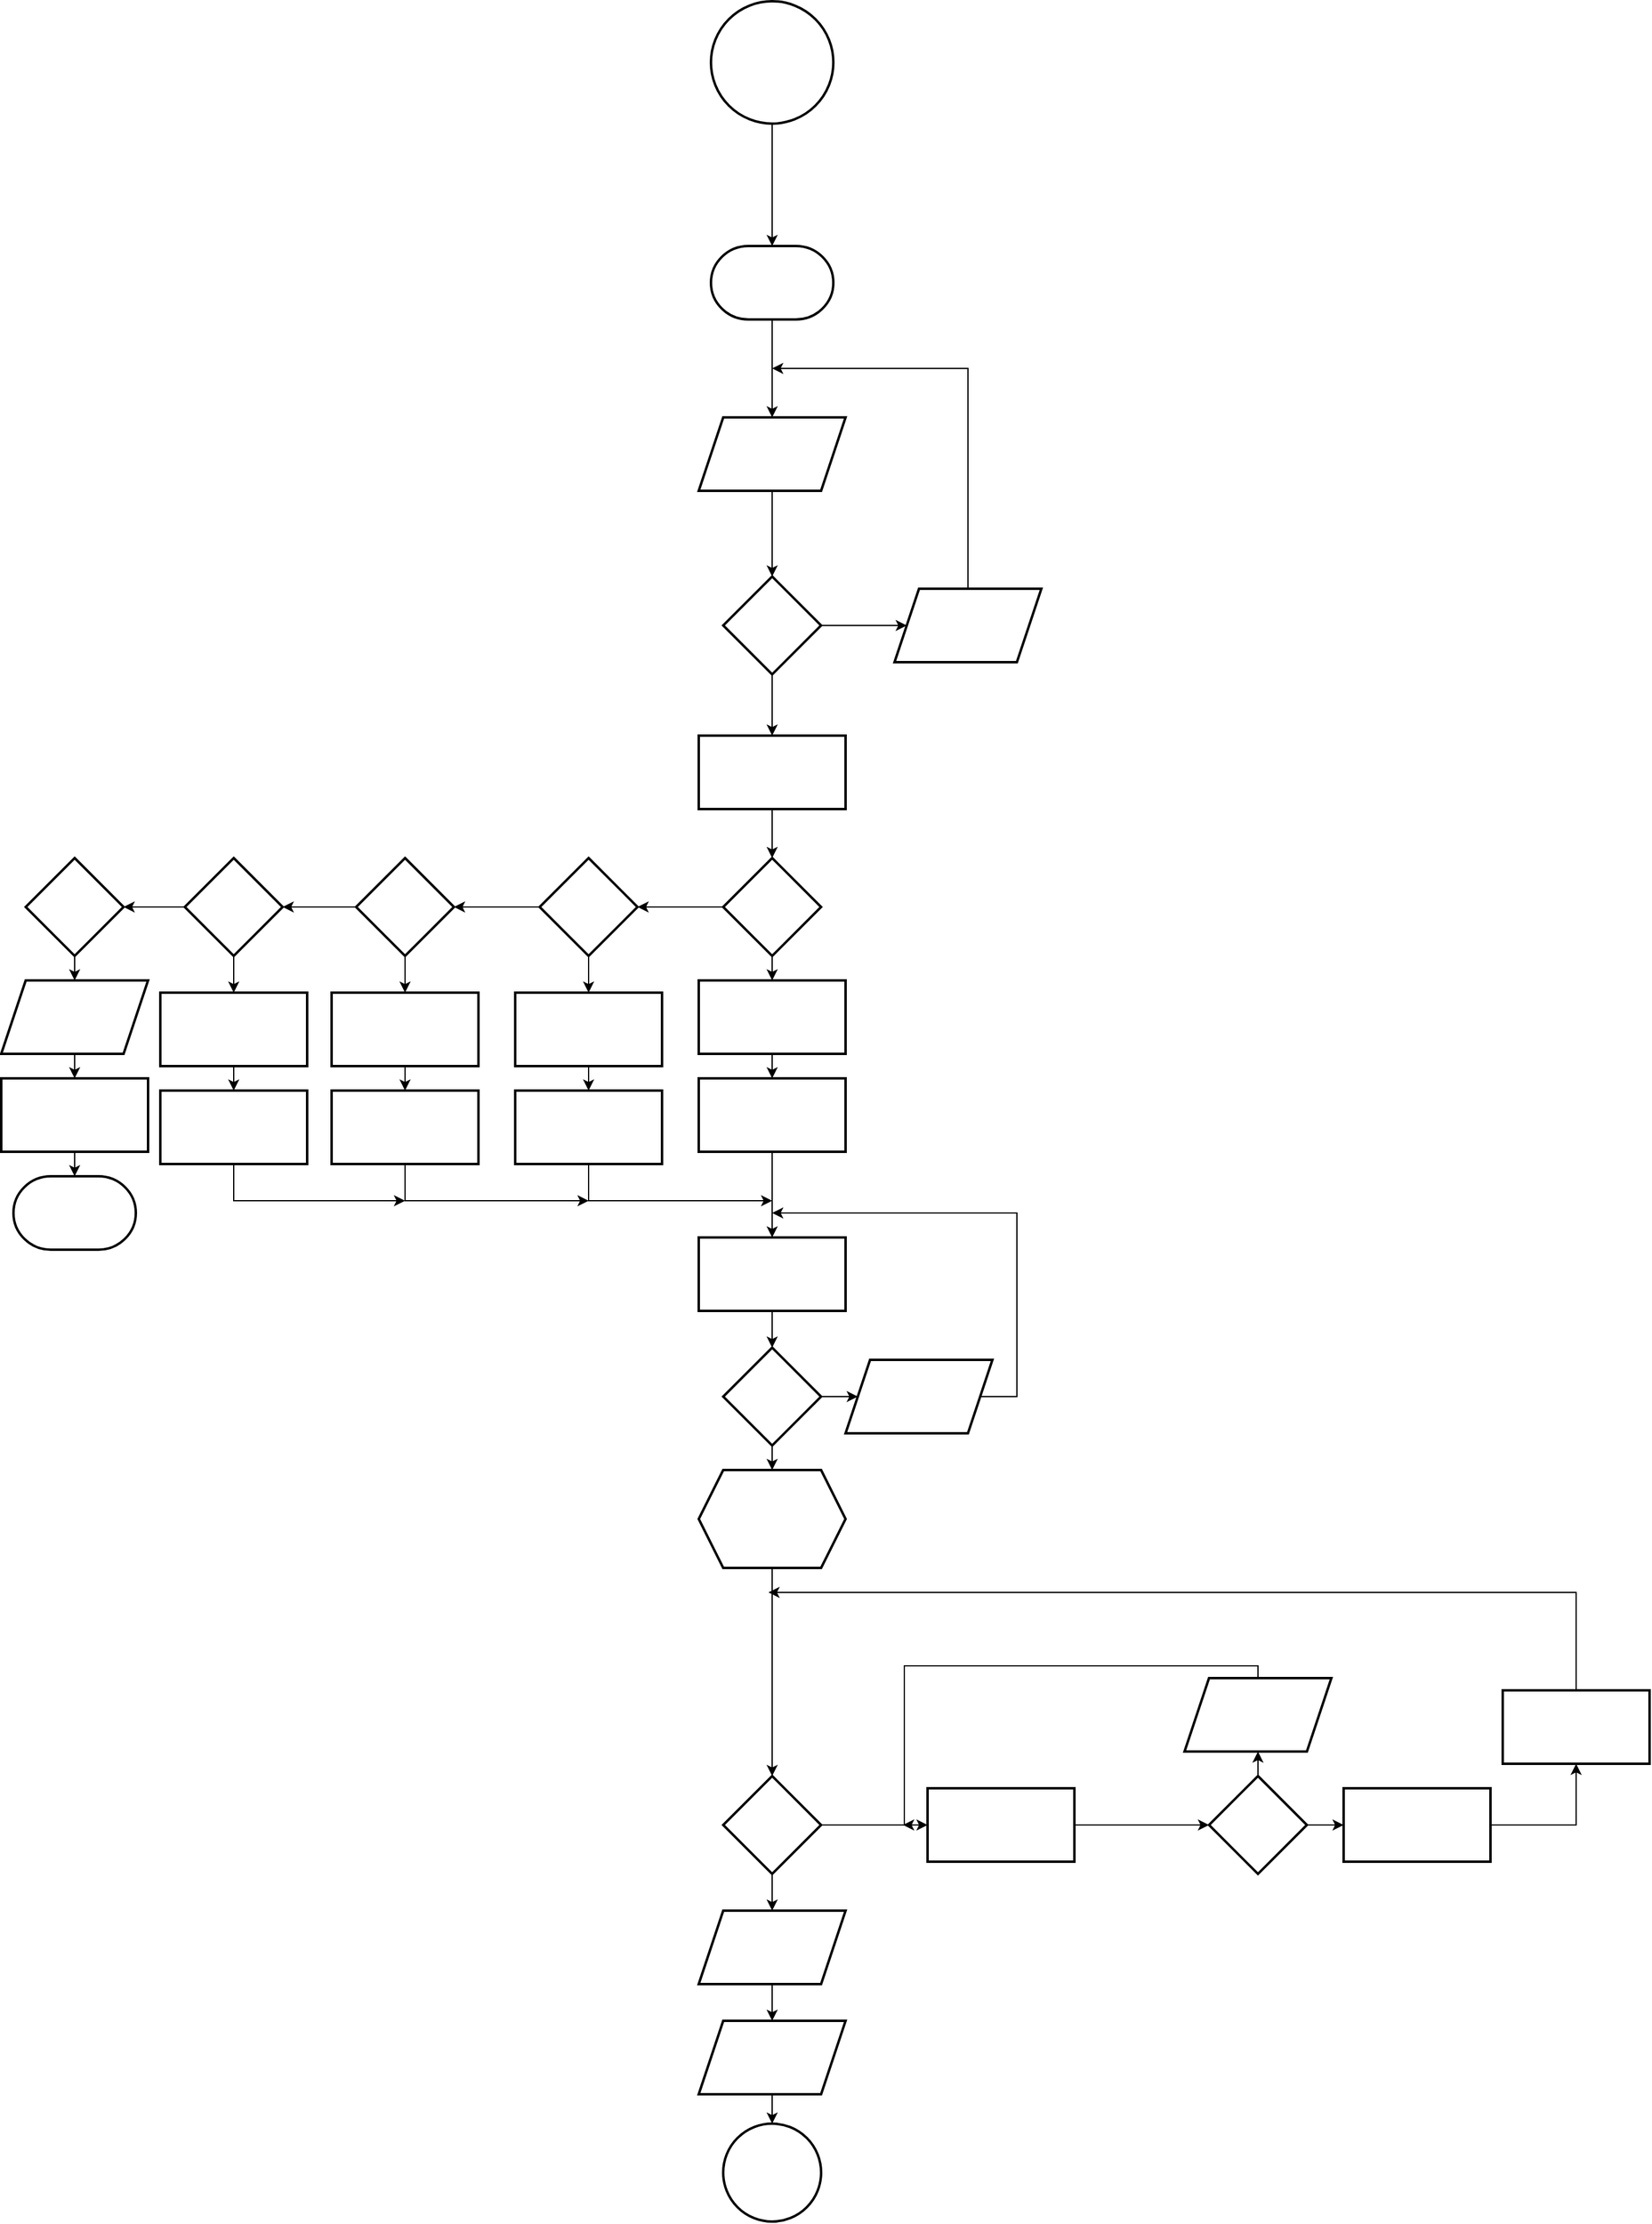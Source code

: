 <mxfile version="22.1.7" type="device">
  <diagram id="C5RBs43oDa-KdzZeNtuy" name="Page-1">
    <mxGraphModel dx="3341" dy="1383" grid="1" gridSize="10" guides="1" tooltips="1" connect="1" arrows="1" fold="1" page="1" pageScale="1" pageWidth="827" pageHeight="1169" math="0" shadow="0">
      <root>
        <mxCell id="WIyWlLk6GJQsqaUBKTNV-0" />
        <mxCell id="WIyWlLk6GJQsqaUBKTNV-1" parent="WIyWlLk6GJQsqaUBKTNV-0" />
        <mxCell id="bwwct-PBgF6Mu_VAMtFp-4" value="" style="edgeStyle=orthogonalEdgeStyle;rounded=0;orthogonalLoop=1;jettySize=auto;html=1;" edge="1" parent="WIyWlLk6GJQsqaUBKTNV-1" source="bwwct-PBgF6Mu_VAMtFp-2">
          <mxGeometry relative="1" as="geometry">
            <mxPoint x="3" y="212" as="targetPoint" />
          </mxGeometry>
        </mxCell>
        <mxCell id="bwwct-PBgF6Mu_VAMtFp-2" value="" style="strokeWidth=2;html=1;shape=mxgraph.flowchart.start_2;whiteSpace=wrap;" vertex="1" parent="WIyWlLk6GJQsqaUBKTNV-1">
          <mxGeometry x="-47" y="12" width="100" height="100" as="geometry" />
        </mxCell>
        <mxCell id="bwwct-PBgF6Mu_VAMtFp-9" value="" style="edgeStyle=orthogonalEdgeStyle;rounded=0;orthogonalLoop=1;jettySize=auto;html=1;" edge="1" parent="WIyWlLk6GJQsqaUBKTNV-1" source="bwwct-PBgF6Mu_VAMtFp-5" target="bwwct-PBgF6Mu_VAMtFp-8">
          <mxGeometry relative="1" as="geometry" />
        </mxCell>
        <mxCell id="bwwct-PBgF6Mu_VAMtFp-5" value="" style="strokeWidth=2;html=1;shape=mxgraph.flowchart.terminator;whiteSpace=wrap;" vertex="1" parent="WIyWlLk6GJQsqaUBKTNV-1">
          <mxGeometry x="-47" y="212" width="100" height="60" as="geometry" />
        </mxCell>
        <mxCell id="bwwct-PBgF6Mu_VAMtFp-11" value="" style="edgeStyle=orthogonalEdgeStyle;rounded=0;orthogonalLoop=1;jettySize=auto;html=1;" edge="1" parent="WIyWlLk6GJQsqaUBKTNV-1" source="bwwct-PBgF6Mu_VAMtFp-8" target="bwwct-PBgF6Mu_VAMtFp-10">
          <mxGeometry relative="1" as="geometry" />
        </mxCell>
        <mxCell id="bwwct-PBgF6Mu_VAMtFp-8" value="" style="shape=parallelogram;perimeter=parallelogramPerimeter;whiteSpace=wrap;html=1;fixedSize=1;strokeWidth=2;" vertex="1" parent="WIyWlLk6GJQsqaUBKTNV-1">
          <mxGeometry x="-57" y="352" width="120" height="60" as="geometry" />
        </mxCell>
        <mxCell id="bwwct-PBgF6Mu_VAMtFp-13" value="" style="edgeStyle=orthogonalEdgeStyle;rounded=0;orthogonalLoop=1;jettySize=auto;html=1;" edge="1" parent="WIyWlLk6GJQsqaUBKTNV-1" source="bwwct-PBgF6Mu_VAMtFp-10" target="bwwct-PBgF6Mu_VAMtFp-12">
          <mxGeometry relative="1" as="geometry" />
        </mxCell>
        <mxCell id="bwwct-PBgF6Mu_VAMtFp-21" value="" style="edgeStyle=orthogonalEdgeStyle;rounded=0;orthogonalLoop=1;jettySize=auto;html=1;exitX=0.5;exitY=1;exitDx=0;exitDy=0;entryX=0.5;entryY=0;entryDx=0;entryDy=0;" edge="1" parent="WIyWlLk6GJQsqaUBKTNV-1" source="bwwct-PBgF6Mu_VAMtFp-10" target="bwwct-PBgF6Mu_VAMtFp-20">
          <mxGeometry relative="1" as="geometry" />
        </mxCell>
        <mxCell id="bwwct-PBgF6Mu_VAMtFp-10" value="" style="rhombus;whiteSpace=wrap;html=1;strokeWidth=2;" vertex="1" parent="WIyWlLk6GJQsqaUBKTNV-1">
          <mxGeometry x="-37" y="482" width="80" height="80" as="geometry" />
        </mxCell>
        <mxCell id="bwwct-PBgF6Mu_VAMtFp-17" style="edgeStyle=orthogonalEdgeStyle;rounded=0;orthogonalLoop=1;jettySize=auto;html=1;" edge="1" parent="WIyWlLk6GJQsqaUBKTNV-1" source="bwwct-PBgF6Mu_VAMtFp-12">
          <mxGeometry relative="1" as="geometry">
            <mxPoint x="3" y="312" as="targetPoint" />
            <Array as="points">
              <mxPoint x="163" y="312" />
            </Array>
          </mxGeometry>
        </mxCell>
        <mxCell id="bwwct-PBgF6Mu_VAMtFp-12" value="" style="shape=parallelogram;perimeter=parallelogramPerimeter;whiteSpace=wrap;html=1;fixedSize=1;strokeWidth=2;" vertex="1" parent="WIyWlLk6GJQsqaUBKTNV-1">
          <mxGeometry x="103" y="492" width="120" height="60" as="geometry" />
        </mxCell>
        <mxCell id="bwwct-PBgF6Mu_VAMtFp-124" style="edgeStyle=orthogonalEdgeStyle;rounded=0;orthogonalLoop=1;jettySize=auto;html=1;exitX=0.5;exitY=1;exitDx=0;exitDy=0;entryX=0.5;entryY=0;entryDx=0;entryDy=0;" edge="1" parent="WIyWlLk6GJQsqaUBKTNV-1" source="bwwct-PBgF6Mu_VAMtFp-20" target="bwwct-PBgF6Mu_VAMtFp-22">
          <mxGeometry relative="1" as="geometry" />
        </mxCell>
        <mxCell id="bwwct-PBgF6Mu_VAMtFp-20" value="" style="whiteSpace=wrap;html=1;strokeWidth=2;" vertex="1" parent="WIyWlLk6GJQsqaUBKTNV-1">
          <mxGeometry x="-57" y="612" width="120" height="60" as="geometry" />
        </mxCell>
        <mxCell id="bwwct-PBgF6Mu_VAMtFp-61" style="edgeStyle=orthogonalEdgeStyle;rounded=0;orthogonalLoop=1;jettySize=auto;html=1;exitX=0.5;exitY=1;exitDx=0;exitDy=0;entryX=0.5;entryY=0;entryDx=0;entryDy=0;" edge="1" parent="WIyWlLk6GJQsqaUBKTNV-1" source="bwwct-PBgF6Mu_VAMtFp-22" target="bwwct-PBgF6Mu_VAMtFp-24">
          <mxGeometry relative="1" as="geometry" />
        </mxCell>
        <mxCell id="bwwct-PBgF6Mu_VAMtFp-62" style="edgeStyle=orthogonalEdgeStyle;rounded=0;orthogonalLoop=1;jettySize=auto;html=1;exitX=0;exitY=0.5;exitDx=0;exitDy=0;entryX=1;entryY=0.5;entryDx=0;entryDy=0;" edge="1" parent="WIyWlLk6GJQsqaUBKTNV-1" source="bwwct-PBgF6Mu_VAMtFp-22" target="bwwct-PBgF6Mu_VAMtFp-53">
          <mxGeometry relative="1" as="geometry" />
        </mxCell>
        <mxCell id="bwwct-PBgF6Mu_VAMtFp-22" value="" style="rhombus;whiteSpace=wrap;html=1;strokeWidth=2;" vertex="1" parent="WIyWlLk6GJQsqaUBKTNV-1">
          <mxGeometry x="-37" y="712" width="80" height="80" as="geometry" />
        </mxCell>
        <mxCell id="bwwct-PBgF6Mu_VAMtFp-29" value="" style="edgeStyle=orthogonalEdgeStyle;rounded=0;orthogonalLoop=1;jettySize=auto;html=1;" edge="1" parent="WIyWlLk6GJQsqaUBKTNV-1" source="bwwct-PBgF6Mu_VAMtFp-24" target="bwwct-PBgF6Mu_VAMtFp-28">
          <mxGeometry relative="1" as="geometry" />
        </mxCell>
        <mxCell id="bwwct-PBgF6Mu_VAMtFp-24" value="" style="whiteSpace=wrap;html=1;strokeWidth=2;" vertex="1" parent="WIyWlLk6GJQsqaUBKTNV-1">
          <mxGeometry x="-57" y="812" width="120" height="60" as="geometry" />
        </mxCell>
        <mxCell id="bwwct-PBgF6Mu_VAMtFp-135" style="edgeStyle=orthogonalEdgeStyle;rounded=0;orthogonalLoop=1;jettySize=auto;html=1;exitX=0.5;exitY=1;exitDx=0;exitDy=0;entryX=0.5;entryY=0;entryDx=0;entryDy=0;" edge="1" parent="WIyWlLk6GJQsqaUBKTNV-1" source="bwwct-PBgF6Mu_VAMtFp-28" target="bwwct-PBgF6Mu_VAMtFp-84">
          <mxGeometry relative="1" as="geometry" />
        </mxCell>
        <mxCell id="bwwct-PBgF6Mu_VAMtFp-28" value="" style="whiteSpace=wrap;html=1;strokeWidth=2;" vertex="1" parent="WIyWlLk6GJQsqaUBKTNV-1">
          <mxGeometry x="-57" y="892" width="120" height="60" as="geometry" />
        </mxCell>
        <mxCell id="bwwct-PBgF6Mu_VAMtFp-63" style="edgeStyle=orthogonalEdgeStyle;rounded=0;orthogonalLoop=1;jettySize=auto;html=1;exitX=0.5;exitY=1;exitDx=0;exitDy=0;entryX=0.5;entryY=0;entryDx=0;entryDy=0;" edge="1" parent="WIyWlLk6GJQsqaUBKTNV-1" source="bwwct-PBgF6Mu_VAMtFp-53" target="bwwct-PBgF6Mu_VAMtFp-56">
          <mxGeometry relative="1" as="geometry" />
        </mxCell>
        <mxCell id="bwwct-PBgF6Mu_VAMtFp-80" style="edgeStyle=orthogonalEdgeStyle;rounded=0;orthogonalLoop=1;jettySize=auto;html=1;exitX=0;exitY=0.5;exitDx=0;exitDy=0;entryX=1;entryY=0.5;entryDx=0;entryDy=0;" edge="1" parent="WIyWlLk6GJQsqaUBKTNV-1" source="bwwct-PBgF6Mu_VAMtFp-53" target="bwwct-PBgF6Mu_VAMtFp-66">
          <mxGeometry relative="1" as="geometry" />
        </mxCell>
        <mxCell id="bwwct-PBgF6Mu_VAMtFp-53" value="" style="rhombus;whiteSpace=wrap;html=1;strokeWidth=2;" vertex="1" parent="WIyWlLk6GJQsqaUBKTNV-1">
          <mxGeometry x="-187" y="712" width="80" height="80" as="geometry" />
        </mxCell>
        <mxCell id="bwwct-PBgF6Mu_VAMtFp-64" style="edgeStyle=orthogonalEdgeStyle;rounded=0;orthogonalLoop=1;jettySize=auto;html=1;exitX=0.5;exitY=1;exitDx=0;exitDy=0;entryX=0.5;entryY=0;entryDx=0;entryDy=0;" edge="1" parent="WIyWlLk6GJQsqaUBKTNV-1" source="bwwct-PBgF6Mu_VAMtFp-56" target="bwwct-PBgF6Mu_VAMtFp-59">
          <mxGeometry relative="1" as="geometry" />
        </mxCell>
        <mxCell id="bwwct-PBgF6Mu_VAMtFp-56" value="" style="whiteSpace=wrap;html=1;strokeWidth=2;" vertex="1" parent="WIyWlLk6GJQsqaUBKTNV-1">
          <mxGeometry x="-207" y="822" width="120" height="60" as="geometry" />
        </mxCell>
        <mxCell id="bwwct-PBgF6Mu_VAMtFp-87" style="edgeStyle=orthogonalEdgeStyle;rounded=0;orthogonalLoop=1;jettySize=auto;html=1;exitX=0.5;exitY=1;exitDx=0;exitDy=0;" edge="1" parent="WIyWlLk6GJQsqaUBKTNV-1" source="bwwct-PBgF6Mu_VAMtFp-59">
          <mxGeometry relative="1" as="geometry">
            <mxPoint x="3" y="992" as="targetPoint" />
            <Array as="points">
              <mxPoint x="-147" y="992" />
            </Array>
          </mxGeometry>
        </mxCell>
        <mxCell id="bwwct-PBgF6Mu_VAMtFp-59" value="" style="whiteSpace=wrap;html=1;strokeWidth=2;" vertex="1" parent="WIyWlLk6GJQsqaUBKTNV-1">
          <mxGeometry x="-207" y="902" width="120" height="60" as="geometry" />
        </mxCell>
        <mxCell id="bwwct-PBgF6Mu_VAMtFp-65" style="edgeStyle=orthogonalEdgeStyle;rounded=0;orthogonalLoop=1;jettySize=auto;html=1;exitX=0.5;exitY=1;exitDx=0;exitDy=0;entryX=0.5;entryY=0;entryDx=0;entryDy=0;" edge="1" parent="WIyWlLk6GJQsqaUBKTNV-1" source="bwwct-PBgF6Mu_VAMtFp-66" target="bwwct-PBgF6Mu_VAMtFp-68">
          <mxGeometry relative="1" as="geometry" />
        </mxCell>
        <mxCell id="bwwct-PBgF6Mu_VAMtFp-81" style="edgeStyle=orthogonalEdgeStyle;rounded=0;orthogonalLoop=1;jettySize=auto;html=1;exitX=0;exitY=0.5;exitDx=0;exitDy=0;entryX=1;entryY=0.5;entryDx=0;entryDy=0;" edge="1" parent="WIyWlLk6GJQsqaUBKTNV-1" source="bwwct-PBgF6Mu_VAMtFp-66" target="bwwct-PBgF6Mu_VAMtFp-71">
          <mxGeometry relative="1" as="geometry" />
        </mxCell>
        <mxCell id="bwwct-PBgF6Mu_VAMtFp-66" value="" style="rhombus;whiteSpace=wrap;html=1;strokeWidth=2;" vertex="1" parent="WIyWlLk6GJQsqaUBKTNV-1">
          <mxGeometry x="-337" y="712" width="80" height="80" as="geometry" />
        </mxCell>
        <mxCell id="bwwct-PBgF6Mu_VAMtFp-67" style="edgeStyle=orthogonalEdgeStyle;rounded=0;orthogonalLoop=1;jettySize=auto;html=1;exitX=0.5;exitY=1;exitDx=0;exitDy=0;entryX=0.5;entryY=0;entryDx=0;entryDy=0;" edge="1" parent="WIyWlLk6GJQsqaUBKTNV-1" source="bwwct-PBgF6Mu_VAMtFp-68" target="bwwct-PBgF6Mu_VAMtFp-69">
          <mxGeometry relative="1" as="geometry" />
        </mxCell>
        <mxCell id="bwwct-PBgF6Mu_VAMtFp-68" value="" style="whiteSpace=wrap;html=1;strokeWidth=2;" vertex="1" parent="WIyWlLk6GJQsqaUBKTNV-1">
          <mxGeometry x="-357" y="822" width="120" height="60" as="geometry" />
        </mxCell>
        <mxCell id="bwwct-PBgF6Mu_VAMtFp-88" style="edgeStyle=orthogonalEdgeStyle;rounded=0;orthogonalLoop=1;jettySize=auto;html=1;exitX=0.5;exitY=1;exitDx=0;exitDy=0;" edge="1" parent="WIyWlLk6GJQsqaUBKTNV-1" source="bwwct-PBgF6Mu_VAMtFp-69">
          <mxGeometry relative="1" as="geometry">
            <mxPoint x="-147" y="992" as="targetPoint" />
            <Array as="points">
              <mxPoint x="-297" y="992" />
            </Array>
          </mxGeometry>
        </mxCell>
        <mxCell id="bwwct-PBgF6Mu_VAMtFp-69" value="" style="whiteSpace=wrap;html=1;strokeWidth=2;" vertex="1" parent="WIyWlLk6GJQsqaUBKTNV-1">
          <mxGeometry x="-357" y="902" width="120" height="60" as="geometry" />
        </mxCell>
        <mxCell id="bwwct-PBgF6Mu_VAMtFp-70" style="edgeStyle=orthogonalEdgeStyle;rounded=0;orthogonalLoop=1;jettySize=auto;html=1;exitX=0.5;exitY=1;exitDx=0;exitDy=0;entryX=0.5;entryY=0;entryDx=0;entryDy=0;" edge="1" parent="WIyWlLk6GJQsqaUBKTNV-1" source="bwwct-PBgF6Mu_VAMtFp-71" target="bwwct-PBgF6Mu_VAMtFp-73">
          <mxGeometry relative="1" as="geometry" />
        </mxCell>
        <mxCell id="bwwct-PBgF6Mu_VAMtFp-82" style="edgeStyle=orthogonalEdgeStyle;rounded=0;orthogonalLoop=1;jettySize=auto;html=1;exitX=0;exitY=0.5;exitDx=0;exitDy=0;entryX=1;entryY=0.5;entryDx=0;entryDy=0;" edge="1" parent="WIyWlLk6GJQsqaUBKTNV-1" source="bwwct-PBgF6Mu_VAMtFp-71" target="bwwct-PBgF6Mu_VAMtFp-76">
          <mxGeometry relative="1" as="geometry" />
        </mxCell>
        <mxCell id="bwwct-PBgF6Mu_VAMtFp-71" value="" style="rhombus;whiteSpace=wrap;html=1;strokeWidth=2;" vertex="1" parent="WIyWlLk6GJQsqaUBKTNV-1">
          <mxGeometry x="-477" y="712" width="80" height="80" as="geometry" />
        </mxCell>
        <mxCell id="bwwct-PBgF6Mu_VAMtFp-72" style="edgeStyle=orthogonalEdgeStyle;rounded=0;orthogonalLoop=1;jettySize=auto;html=1;exitX=0.5;exitY=1;exitDx=0;exitDy=0;entryX=0.5;entryY=0;entryDx=0;entryDy=0;" edge="1" parent="WIyWlLk6GJQsqaUBKTNV-1" source="bwwct-PBgF6Mu_VAMtFp-73" target="bwwct-PBgF6Mu_VAMtFp-74">
          <mxGeometry relative="1" as="geometry" />
        </mxCell>
        <mxCell id="bwwct-PBgF6Mu_VAMtFp-73" value="" style="whiteSpace=wrap;html=1;strokeWidth=2;" vertex="1" parent="WIyWlLk6GJQsqaUBKTNV-1">
          <mxGeometry x="-497" y="822" width="120" height="60" as="geometry" />
        </mxCell>
        <mxCell id="bwwct-PBgF6Mu_VAMtFp-89" style="edgeStyle=orthogonalEdgeStyle;rounded=0;orthogonalLoop=1;jettySize=auto;html=1;exitX=0.5;exitY=1;exitDx=0;exitDy=0;" edge="1" parent="WIyWlLk6GJQsqaUBKTNV-1" source="bwwct-PBgF6Mu_VAMtFp-74">
          <mxGeometry relative="1" as="geometry">
            <mxPoint x="-297" y="992" as="targetPoint" />
            <Array as="points">
              <mxPoint x="-437" y="992" />
            </Array>
          </mxGeometry>
        </mxCell>
        <mxCell id="bwwct-PBgF6Mu_VAMtFp-74" value="" style="whiteSpace=wrap;html=1;strokeWidth=2;" vertex="1" parent="WIyWlLk6GJQsqaUBKTNV-1">
          <mxGeometry x="-497" y="902" width="120" height="60" as="geometry" />
        </mxCell>
        <mxCell id="bwwct-PBgF6Mu_VAMtFp-93" value="" style="edgeStyle=orthogonalEdgeStyle;rounded=0;orthogonalLoop=1;jettySize=auto;html=1;" edge="1" parent="WIyWlLk6GJQsqaUBKTNV-1" source="bwwct-PBgF6Mu_VAMtFp-76" target="bwwct-PBgF6Mu_VAMtFp-92">
          <mxGeometry relative="1" as="geometry" />
        </mxCell>
        <mxCell id="bwwct-PBgF6Mu_VAMtFp-76" value="" style="rhombus;whiteSpace=wrap;html=1;strokeWidth=2;" vertex="1" parent="WIyWlLk6GJQsqaUBKTNV-1">
          <mxGeometry x="-607" y="712" width="80" height="80" as="geometry" />
        </mxCell>
        <mxCell id="bwwct-PBgF6Mu_VAMtFp-136" style="edgeStyle=orthogonalEdgeStyle;rounded=0;orthogonalLoop=1;jettySize=auto;html=1;exitX=0.5;exitY=1;exitDx=0;exitDy=0;entryX=0.5;entryY=0;entryDx=0;entryDy=0;" edge="1" parent="WIyWlLk6GJQsqaUBKTNV-1" source="bwwct-PBgF6Mu_VAMtFp-84" target="bwwct-PBgF6Mu_VAMtFp-98">
          <mxGeometry relative="1" as="geometry" />
        </mxCell>
        <mxCell id="bwwct-PBgF6Mu_VAMtFp-84" value="" style="whiteSpace=wrap;html=1;strokeWidth=2;" vertex="1" parent="WIyWlLk6GJQsqaUBKTNV-1">
          <mxGeometry x="-57" y="1022" width="120" height="60" as="geometry" />
        </mxCell>
        <mxCell id="bwwct-PBgF6Mu_VAMtFp-95" value="" style="edgeStyle=orthogonalEdgeStyle;rounded=0;orthogonalLoop=1;jettySize=auto;html=1;" edge="1" parent="WIyWlLk6GJQsqaUBKTNV-1" source="bwwct-PBgF6Mu_VAMtFp-92" target="bwwct-PBgF6Mu_VAMtFp-94">
          <mxGeometry relative="1" as="geometry" />
        </mxCell>
        <mxCell id="bwwct-PBgF6Mu_VAMtFp-92" value="" style="shape=parallelogram;perimeter=parallelogramPerimeter;whiteSpace=wrap;html=1;fixedSize=1;strokeWidth=2;" vertex="1" parent="WIyWlLk6GJQsqaUBKTNV-1">
          <mxGeometry x="-627" y="812" width="120" height="60" as="geometry" />
        </mxCell>
        <mxCell id="bwwct-PBgF6Mu_VAMtFp-94" value="" style="whiteSpace=wrap;html=1;strokeWidth=2;" vertex="1" parent="WIyWlLk6GJQsqaUBKTNV-1">
          <mxGeometry x="-627" y="892" width="120" height="60" as="geometry" />
        </mxCell>
        <mxCell id="bwwct-PBgF6Mu_VAMtFp-96" value="" style="strokeWidth=2;html=1;shape=mxgraph.flowchart.terminator;whiteSpace=wrap;" vertex="1" parent="WIyWlLk6GJQsqaUBKTNV-1">
          <mxGeometry x="-617" y="972" width="100" height="60" as="geometry" />
        </mxCell>
        <mxCell id="bwwct-PBgF6Mu_VAMtFp-138" style="edgeStyle=orthogonalEdgeStyle;rounded=0;orthogonalLoop=1;jettySize=auto;html=1;exitX=1;exitY=0.5;exitDx=0;exitDy=0;entryX=0;entryY=0.5;entryDx=0;entryDy=0;" edge="1" parent="WIyWlLk6GJQsqaUBKTNV-1" source="bwwct-PBgF6Mu_VAMtFp-98" target="bwwct-PBgF6Mu_VAMtFp-100">
          <mxGeometry relative="1" as="geometry" />
        </mxCell>
        <mxCell id="bwwct-PBgF6Mu_VAMtFp-140" style="edgeStyle=orthogonalEdgeStyle;rounded=0;orthogonalLoop=1;jettySize=auto;html=1;exitX=0.5;exitY=1;exitDx=0;exitDy=0;entryX=0.5;entryY=0;entryDx=0;entryDy=0;" edge="1" parent="WIyWlLk6GJQsqaUBKTNV-1" source="bwwct-PBgF6Mu_VAMtFp-98" target="bwwct-PBgF6Mu_VAMtFp-103">
          <mxGeometry relative="1" as="geometry" />
        </mxCell>
        <mxCell id="bwwct-PBgF6Mu_VAMtFp-98" value="" style="rhombus;whiteSpace=wrap;html=1;strokeWidth=2;" vertex="1" parent="WIyWlLk6GJQsqaUBKTNV-1">
          <mxGeometry x="-37" y="1112" width="80" height="80" as="geometry" />
        </mxCell>
        <mxCell id="bwwct-PBgF6Mu_VAMtFp-139" style="edgeStyle=orthogonalEdgeStyle;rounded=0;orthogonalLoop=1;jettySize=auto;html=1;exitX=1;exitY=0.5;exitDx=0;exitDy=0;" edge="1" parent="WIyWlLk6GJQsqaUBKTNV-1" source="bwwct-PBgF6Mu_VAMtFp-100">
          <mxGeometry relative="1" as="geometry">
            <mxPoint x="3" y="1002" as="targetPoint" />
            <Array as="points">
              <mxPoint x="203" y="1152" />
              <mxPoint x="203" y="1002" />
            </Array>
          </mxGeometry>
        </mxCell>
        <mxCell id="bwwct-PBgF6Mu_VAMtFp-100" value="" style="shape=parallelogram;perimeter=parallelogramPerimeter;whiteSpace=wrap;html=1;fixedSize=1;strokeWidth=2;" vertex="1" parent="WIyWlLk6GJQsqaUBKTNV-1">
          <mxGeometry x="63" y="1122" width="120" height="60" as="geometry" />
        </mxCell>
        <mxCell id="bwwct-PBgF6Mu_VAMtFp-106" value="" style="edgeStyle=orthogonalEdgeStyle;rounded=0;orthogonalLoop=1;jettySize=auto;html=1;entryX=0.5;entryY=0;entryDx=0;entryDy=0;exitX=0.5;exitY=1;exitDx=0;exitDy=0;" edge="1" parent="WIyWlLk6GJQsqaUBKTNV-1" source="bwwct-PBgF6Mu_VAMtFp-103" target="bwwct-PBgF6Mu_VAMtFp-105">
          <mxGeometry relative="1" as="geometry">
            <mxPoint x="193" y="1462" as="targetPoint" />
          </mxGeometry>
        </mxCell>
        <mxCell id="bwwct-PBgF6Mu_VAMtFp-103" value="" style="shape=hexagon;perimeter=hexagonPerimeter2;whiteSpace=wrap;html=1;fixedSize=1;strokeWidth=2;" vertex="1" parent="WIyWlLk6GJQsqaUBKTNV-1">
          <mxGeometry x="-57" y="1212" width="120" height="80" as="geometry" />
        </mxCell>
        <mxCell id="bwwct-PBgF6Mu_VAMtFp-126" value="" style="edgeStyle=orthogonalEdgeStyle;rounded=0;orthogonalLoop=1;jettySize=auto;html=1;" edge="1" parent="WIyWlLk6GJQsqaUBKTNV-1" source="bwwct-PBgF6Mu_VAMtFp-105" target="bwwct-PBgF6Mu_VAMtFp-125">
          <mxGeometry relative="1" as="geometry" />
        </mxCell>
        <mxCell id="bwwct-PBgF6Mu_VAMtFp-153" style="edgeStyle=orthogonalEdgeStyle;rounded=0;orthogonalLoop=1;jettySize=auto;html=1;exitX=1;exitY=0.5;exitDx=0;exitDy=0;entryX=0;entryY=0.5;entryDx=0;entryDy=0;" edge="1" parent="WIyWlLk6GJQsqaUBKTNV-1" source="bwwct-PBgF6Mu_VAMtFp-105" target="bwwct-PBgF6Mu_VAMtFp-111">
          <mxGeometry relative="1" as="geometry" />
        </mxCell>
        <mxCell id="bwwct-PBgF6Mu_VAMtFp-105" value="" style="rhombus;whiteSpace=wrap;html=1;strokeWidth=2;" vertex="1" parent="WIyWlLk6GJQsqaUBKTNV-1">
          <mxGeometry x="-37" y="1462" width="80" height="80" as="geometry" />
        </mxCell>
        <mxCell id="bwwct-PBgF6Mu_VAMtFp-154" style="edgeStyle=orthogonalEdgeStyle;rounded=0;orthogonalLoop=1;jettySize=auto;html=1;exitX=1;exitY=0.5;exitDx=0;exitDy=0;entryX=0;entryY=0.5;entryDx=0;entryDy=0;" edge="1" parent="WIyWlLk6GJQsqaUBKTNV-1" source="bwwct-PBgF6Mu_VAMtFp-111" target="bwwct-PBgF6Mu_VAMtFp-113">
          <mxGeometry relative="1" as="geometry" />
        </mxCell>
        <mxCell id="bwwct-PBgF6Mu_VAMtFp-111" value="" style="whiteSpace=wrap;html=1;strokeWidth=2;" vertex="1" parent="WIyWlLk6GJQsqaUBKTNV-1">
          <mxGeometry x="130" y="1472" width="120" height="60" as="geometry" />
        </mxCell>
        <mxCell id="bwwct-PBgF6Mu_VAMtFp-155" style="edgeStyle=orthogonalEdgeStyle;rounded=0;orthogonalLoop=1;jettySize=auto;html=1;exitX=0.5;exitY=0;exitDx=0;exitDy=0;entryX=0.5;entryY=1;entryDx=0;entryDy=0;" edge="1" parent="WIyWlLk6GJQsqaUBKTNV-1" source="bwwct-PBgF6Mu_VAMtFp-113" target="bwwct-PBgF6Mu_VAMtFp-115">
          <mxGeometry relative="1" as="geometry" />
        </mxCell>
        <mxCell id="bwwct-PBgF6Mu_VAMtFp-157" style="edgeStyle=orthogonalEdgeStyle;rounded=0;orthogonalLoop=1;jettySize=auto;html=1;exitX=1;exitY=0.5;exitDx=0;exitDy=0;entryX=0;entryY=0.5;entryDx=0;entryDy=0;" edge="1" parent="WIyWlLk6GJQsqaUBKTNV-1" source="bwwct-PBgF6Mu_VAMtFp-113" target="bwwct-PBgF6Mu_VAMtFp-118">
          <mxGeometry relative="1" as="geometry" />
        </mxCell>
        <mxCell id="bwwct-PBgF6Mu_VAMtFp-113" value="" style="rhombus;whiteSpace=wrap;html=1;strokeWidth=2;" vertex="1" parent="WIyWlLk6GJQsqaUBKTNV-1">
          <mxGeometry x="360" y="1462" width="80" height="80" as="geometry" />
        </mxCell>
        <mxCell id="bwwct-PBgF6Mu_VAMtFp-156" style="edgeStyle=orthogonalEdgeStyle;rounded=0;orthogonalLoop=1;jettySize=auto;html=1;exitX=0.5;exitY=0;exitDx=0;exitDy=0;" edge="1" parent="WIyWlLk6GJQsqaUBKTNV-1" source="bwwct-PBgF6Mu_VAMtFp-115">
          <mxGeometry relative="1" as="geometry">
            <mxPoint x="110" y="1502" as="targetPoint" />
            <Array as="points">
              <mxPoint x="400" y="1372" />
              <mxPoint x="111" y="1372" />
            </Array>
          </mxGeometry>
        </mxCell>
        <mxCell id="bwwct-PBgF6Mu_VAMtFp-115" value="" style="shape=parallelogram;perimeter=parallelogramPerimeter;whiteSpace=wrap;html=1;fixedSize=1;strokeWidth=2;" vertex="1" parent="WIyWlLk6GJQsqaUBKTNV-1">
          <mxGeometry x="340" y="1382" width="120" height="60" as="geometry" />
        </mxCell>
        <mxCell id="bwwct-PBgF6Mu_VAMtFp-158" style="edgeStyle=orthogonalEdgeStyle;rounded=0;orthogonalLoop=1;jettySize=auto;html=1;exitX=1;exitY=0.5;exitDx=0;exitDy=0;entryX=0.5;entryY=1;entryDx=0;entryDy=0;" edge="1" parent="WIyWlLk6GJQsqaUBKTNV-1" source="bwwct-PBgF6Mu_VAMtFp-118" target="bwwct-PBgF6Mu_VAMtFp-120">
          <mxGeometry relative="1" as="geometry" />
        </mxCell>
        <mxCell id="bwwct-PBgF6Mu_VAMtFp-118" value="" style="whiteSpace=wrap;html=1;strokeWidth=2;" vertex="1" parent="WIyWlLk6GJQsqaUBKTNV-1">
          <mxGeometry x="470" y="1472" width="120" height="60" as="geometry" />
        </mxCell>
        <mxCell id="bwwct-PBgF6Mu_VAMtFp-160" style="edgeStyle=orthogonalEdgeStyle;rounded=0;orthogonalLoop=1;jettySize=auto;html=1;exitX=0.5;exitY=0;exitDx=0;exitDy=0;" edge="1" parent="WIyWlLk6GJQsqaUBKTNV-1">
          <mxGeometry relative="1" as="geometry">
            <mxPoint y="1312" as="targetPoint" />
            <mxPoint x="656" y="1392" as="sourcePoint" />
            <Array as="points">
              <mxPoint x="660" y="1392" />
              <mxPoint x="660" y="1312" />
            </Array>
          </mxGeometry>
        </mxCell>
        <mxCell id="bwwct-PBgF6Mu_VAMtFp-120" value="" style="whiteSpace=wrap;html=1;strokeWidth=2;" vertex="1" parent="WIyWlLk6GJQsqaUBKTNV-1">
          <mxGeometry x="600" y="1392" width="120" height="60" as="geometry" />
        </mxCell>
        <mxCell id="bwwct-PBgF6Mu_VAMtFp-128" value="" style="edgeStyle=orthogonalEdgeStyle;rounded=0;orthogonalLoop=1;jettySize=auto;html=1;" edge="1" parent="WIyWlLk6GJQsqaUBKTNV-1" source="bwwct-PBgF6Mu_VAMtFp-125" target="bwwct-PBgF6Mu_VAMtFp-127">
          <mxGeometry relative="1" as="geometry" />
        </mxCell>
        <mxCell id="bwwct-PBgF6Mu_VAMtFp-125" value="" style="shape=parallelogram;perimeter=parallelogramPerimeter;whiteSpace=wrap;html=1;fixedSize=1;strokeWidth=2;" vertex="1" parent="WIyWlLk6GJQsqaUBKTNV-1">
          <mxGeometry x="-57" y="1572" width="120" height="60" as="geometry" />
        </mxCell>
        <mxCell id="bwwct-PBgF6Mu_VAMtFp-162" style="edgeStyle=orthogonalEdgeStyle;rounded=0;orthogonalLoop=1;jettySize=auto;html=1;exitX=0.5;exitY=1;exitDx=0;exitDy=0;entryX=0.5;entryY=0;entryDx=0;entryDy=0;" edge="1" parent="WIyWlLk6GJQsqaUBKTNV-1" source="bwwct-PBgF6Mu_VAMtFp-127" target="bwwct-PBgF6Mu_VAMtFp-129">
          <mxGeometry relative="1" as="geometry" />
        </mxCell>
        <mxCell id="bwwct-PBgF6Mu_VAMtFp-127" value="" style="shape=parallelogram;perimeter=parallelogramPerimeter;whiteSpace=wrap;html=1;fixedSize=1;strokeWidth=2;" vertex="1" parent="WIyWlLk6GJQsqaUBKTNV-1">
          <mxGeometry x="-57" y="1662" width="120" height="60" as="geometry" />
        </mxCell>
        <mxCell id="bwwct-PBgF6Mu_VAMtFp-129" value="" style="ellipse;whiteSpace=wrap;html=1;strokeWidth=2;" vertex="1" parent="WIyWlLk6GJQsqaUBKTNV-1">
          <mxGeometry x="-37" y="1746" width="80" height="80" as="geometry" />
        </mxCell>
        <mxCell id="bwwct-PBgF6Mu_VAMtFp-141" style="edgeStyle=orthogonalEdgeStyle;rounded=0;orthogonalLoop=1;jettySize=auto;html=1;exitX=0.5;exitY=1;exitDx=0;exitDy=0;entryX=0.5;entryY=0;entryDx=0;entryDy=0;entryPerimeter=0;" edge="1" parent="WIyWlLk6GJQsqaUBKTNV-1" source="bwwct-PBgF6Mu_VAMtFp-94" target="bwwct-PBgF6Mu_VAMtFp-96">
          <mxGeometry relative="1" as="geometry" />
        </mxCell>
      </root>
    </mxGraphModel>
  </diagram>
</mxfile>
